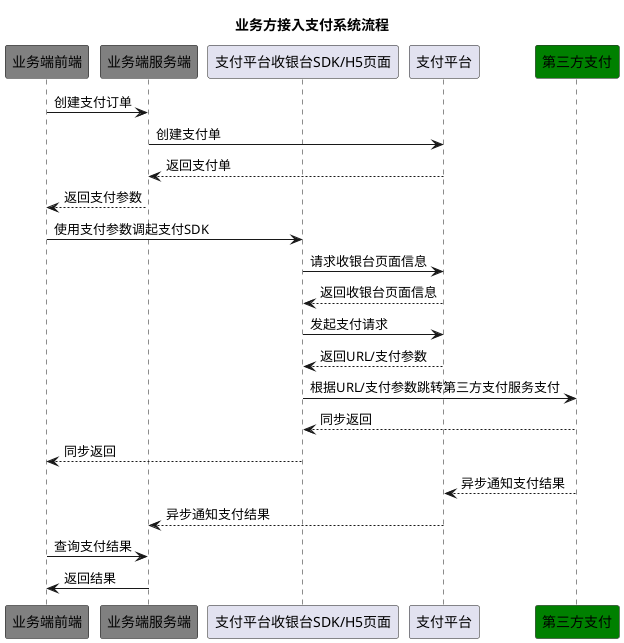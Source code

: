 @startuml

title 业务方接入支付系统流程

participant "业务端前端" as 前段 #gray
participant "业务端服务端" as 业务服务端 #gray
participant "支付平台收银台SDK/H5页面" as SDK
participant "支付平台" as 支付平台
participant "第三方支付" as 外部 #green

前段 -> 业务服务端 : 创建支付订单
业务服务端 -> 支付平台 : 创建支付单
支付平台 --> 业务服务端 : 返回支付单
业务服务端 --> 前段:返回支付参数

前段 -> SDK: 使用支付参数调起支付SDK
SDK -> 支付平台 :请求收银台页面信息
支付平台 --> SDK: 返回收银台页面信息
SDK -> 支付平台 :发起支付请求
支付平台 --> SDK: 返回URL/支付参数
SDK -> 外部 : 根据URL/支付参数跳转第三方支付服务支付
外部 --> SDK : 同步返回
SDK --> 前段 : 同步返回

外部 --> 支付平台 : 异步通知支付结果
支付平台 --> 业务服务端: 异步通知支付结果
前段 -> 业务服务端 : 查询支付结果
业务服务端 -> 前段 : 返回结果



@enduml